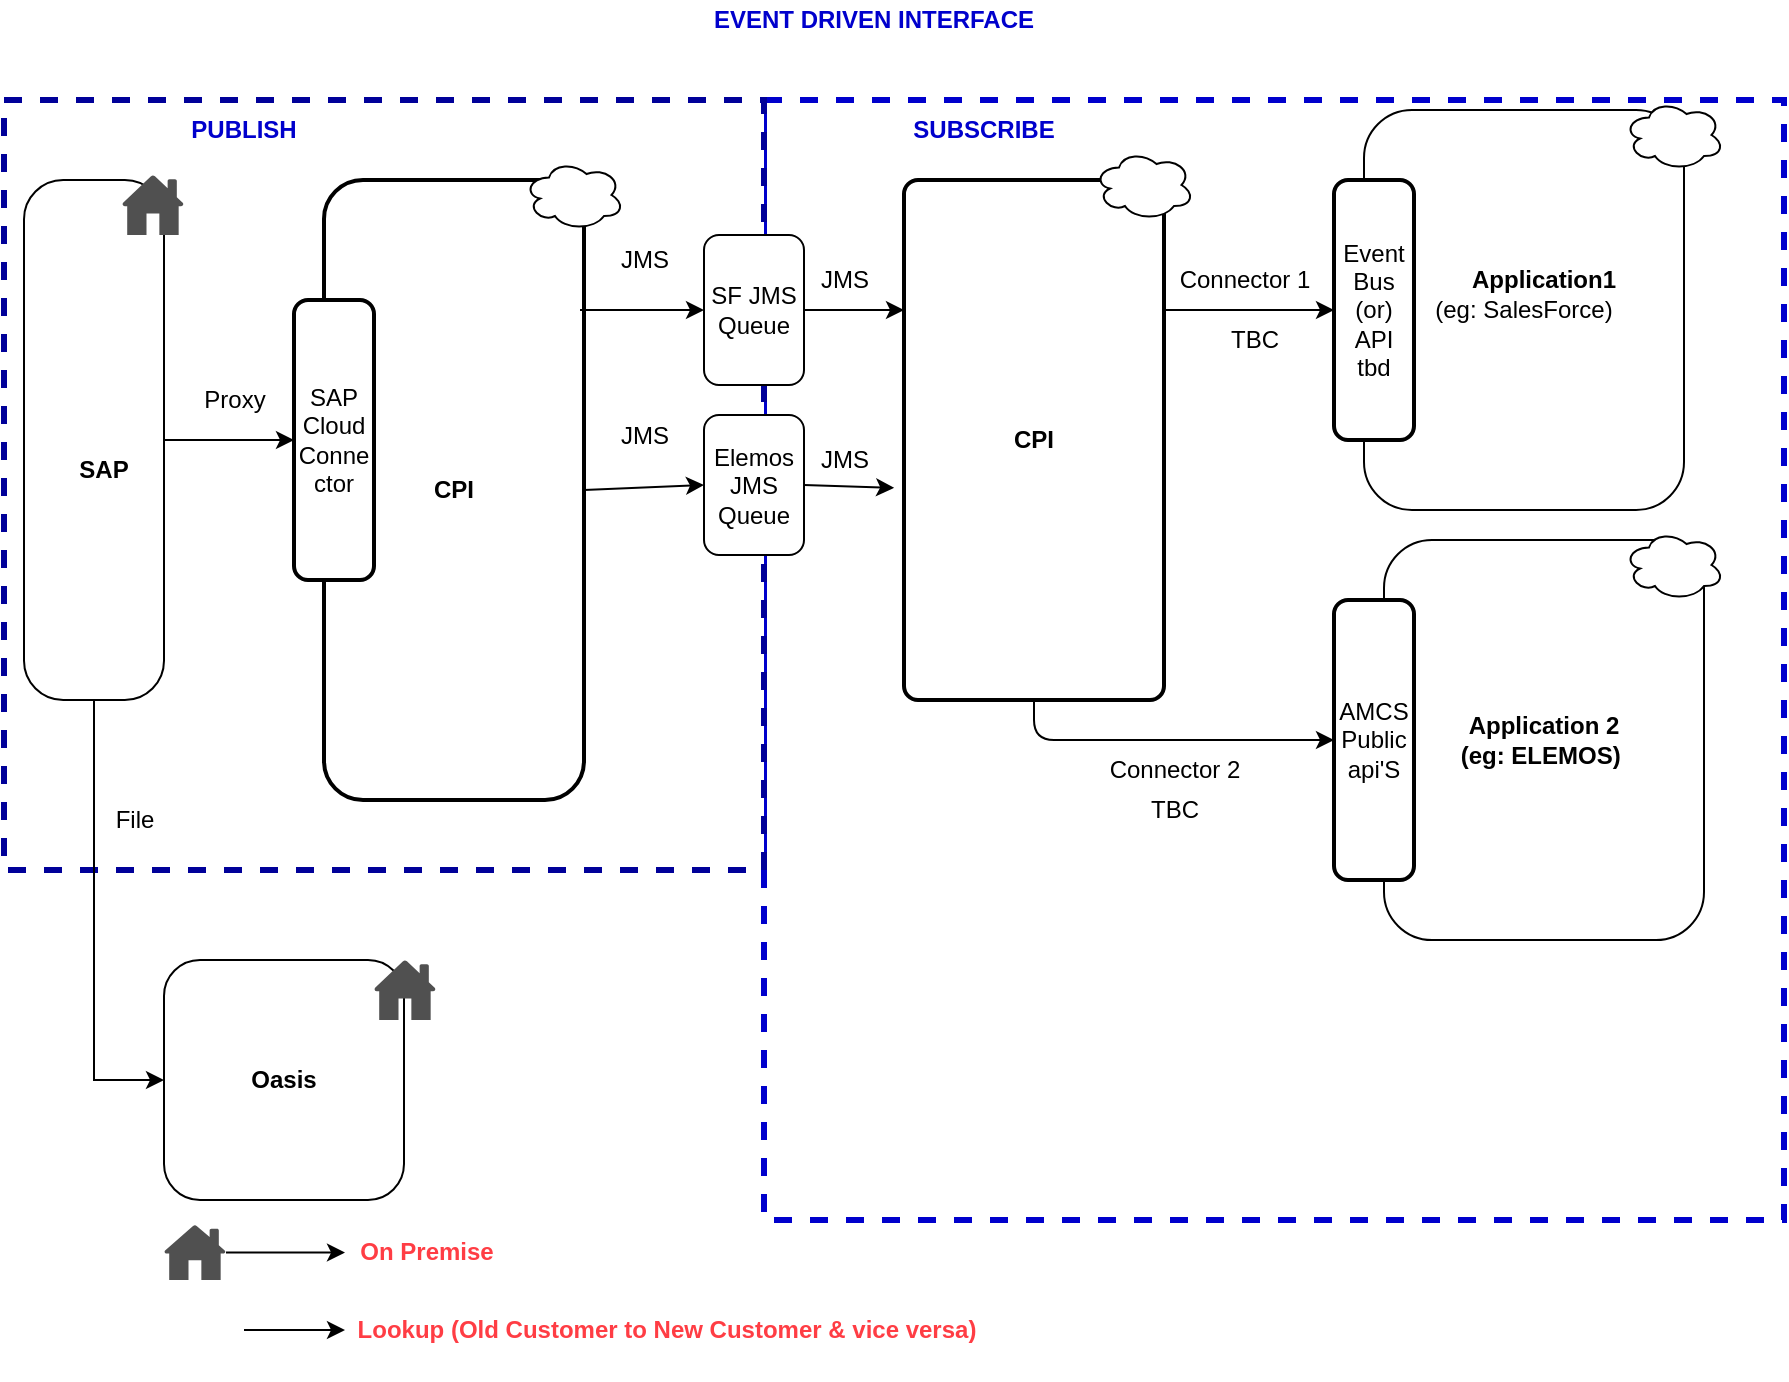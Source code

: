 <mxfile version="13.9.2" type="github">
  <diagram id="3beBZVSBlBhmqdihTZP1" name="Page-1">
    <mxGraphModel dx="2062" dy="705" grid="1" gridSize="10" guides="1" tooltips="1" connect="1" arrows="1" fold="1" page="1" pageScale="1" pageWidth="1100" pageHeight="850" math="0" shadow="0">
      <root>
        <mxCell id="0" />
        <mxCell id="1" parent="0" />
        <mxCell id="uPFkqqqm6VpQ1Sv5LJzm-1" value="" style="group" parent="1" vertex="1" connectable="0">
          <mxGeometry x="120" y="100" width="890" height="560" as="geometry" />
        </mxCell>
        <mxCell id="Vqod0EoV_r2I-PZZQ01A-7" value="" style="rounded=0;whiteSpace=wrap;html=1;dashed=1;strokeColor=#0000CC;strokeWidth=3;" parent="uPFkqqqm6VpQ1Sv5LJzm-1" vertex="1">
          <mxGeometry x="380" width="510" height="560" as="geometry" />
        </mxCell>
        <mxCell id="Vqod0EoV_r2I-PZZQ01A-3" value="" style="rounded=0;whiteSpace=wrap;html=1;dashed=1;strokeWidth=3;strokeColor=#000099;" parent="uPFkqqqm6VpQ1Sv5LJzm-1" vertex="1">
          <mxGeometry width="380" height="385" as="geometry" />
        </mxCell>
        <mxCell id="2EftRhcmE9VoELaN0KJN-4" value="" style="edgeStyle=orthogonalEdgeStyle;rounded=0;orthogonalLoop=1;jettySize=auto;html=1;entryX=0;entryY=0.5;entryDx=0;entryDy=0;" parent="uPFkqqqm6VpQ1Sv5LJzm-1" source="cQQMWOdF984l5gsL9wYo-2" target="2EftRhcmE9VoELaN0KJN-2" edge="1">
          <mxGeometry relative="1" as="geometry">
            <mxPoint x="160" y="170" as="targetPoint" />
          </mxGeometry>
        </mxCell>
        <object label="" id="cQQMWOdF984l5gsL9wYo-2">
          <mxCell style="whiteSpace=wrap;html=1;arcSize=28;rounded=1;rotation=-180;" parent="uPFkqqqm6VpQ1Sv5LJzm-1" vertex="1">
            <mxGeometry x="10" y="40" width="70" height="260" as="geometry" />
          </mxCell>
        </object>
        <mxCell id="cQQMWOdF984l5gsL9wYo-5" value="&lt;b&gt;SAP&lt;/b&gt;" style="text;html=1;strokeColor=none;fillColor=none;align=center;verticalAlign=middle;whiteSpace=wrap;rotation=0;rounded=1;" parent="uPFkqqqm6VpQ1Sv5LJzm-1" vertex="1">
          <mxGeometry x="25" y="170" width="50" height="30" as="geometry" />
        </mxCell>
        <mxCell id="cQQMWOdF984l5gsL9wYo-9" value="&lt;b&gt;Application 2&lt;br&gt;(eg: ELEMOS)&amp;nbsp;&lt;/b&gt;" style="whiteSpace=wrap;html=1;rounded=1;" parent="uPFkqqqm6VpQ1Sv5LJzm-1" vertex="1">
          <mxGeometry x="690" y="220" width="160" height="200" as="geometry" />
        </mxCell>
        <mxCell id="cQQMWOdF984l5gsL9wYo-10" value="(eg: SalesForce)" style="whiteSpace=wrap;html=1;rounded=1;" parent="uPFkqqqm6VpQ1Sv5LJzm-1" vertex="1">
          <mxGeometry x="680" y="5" width="160" height="200" as="geometry" />
        </mxCell>
        <mxCell id="cQQMWOdF984l5gsL9wYo-12" value="&lt;b&gt;Application1&lt;/b&gt;" style="text;html=1;strokeColor=none;fillColor=none;align=center;verticalAlign=middle;whiteSpace=wrap;rounded=1;" parent="uPFkqqqm6VpQ1Sv5LJzm-1" vertex="1">
          <mxGeometry x="750" y="80" width="40" height="20" as="geometry" />
        </mxCell>
        <mxCell id="cQQMWOdF984l5gsL9wYo-14" value="&lt;b&gt;CPI&lt;/b&gt;" style="whiteSpace=wrap;html=1;absoluteArcSize=1;arcSize=39;strokeWidth=2;rounded=1;" parent="uPFkqqqm6VpQ1Sv5LJzm-1" vertex="1">
          <mxGeometry x="160" y="40" width="130" height="310" as="geometry" />
        </mxCell>
        <mxCell id="cQQMWOdF984l5gsL9wYo-20" value="SF JMS Queue" style="whiteSpace=wrap;html=1;rounded=1;" parent="uPFkqqqm6VpQ1Sv5LJzm-1" vertex="1">
          <mxGeometry x="350" y="67.5" width="50" height="75" as="geometry" />
        </mxCell>
        <mxCell id="1wfJWIZzBQJtpAAzH079-30" value="Event Bus (or) API&lt;br&gt;tbd" style="rounded=1;whiteSpace=wrap;html=1;absoluteArcSize=1;arcSize=14;strokeWidth=2;" parent="uPFkqqqm6VpQ1Sv5LJzm-1" vertex="1">
          <mxGeometry x="665" y="40" width="40" height="130" as="geometry" />
        </mxCell>
        <mxCell id="1wfJWIZzBQJtpAAzH079-35" style="edgeStyle=orthogonalEdgeStyle;rounded=1;orthogonalLoop=1;jettySize=auto;html=1;exitX=1;exitY=0.25;exitDx=0;exitDy=0;entryX=0;entryY=0.5;entryDx=0;entryDy=0;" parent="uPFkqqqm6VpQ1Sv5LJzm-1" source="1wfJWIZzBQJtpAAzH079-31" target="1wfJWIZzBQJtpAAzH079-30" edge="1">
          <mxGeometry relative="1" as="geometry" />
        </mxCell>
        <mxCell id="BBQ4ANnbawWz5MgYE2eR-13" style="edgeStyle=orthogonalEdgeStyle;rounded=0;orthogonalLoop=1;jettySize=auto;html=1;exitX=0.5;exitY=0;exitDx=0;exitDy=0;" parent="uPFkqqqm6VpQ1Sv5LJzm-1" source="cQQMWOdF984l5gsL9wYo-2" edge="1">
          <mxGeometry relative="1" as="geometry">
            <Array as="points">
              <mxPoint x="45" y="490" />
            </Array>
            <mxPoint x="80" y="490" as="targetPoint" />
          </mxGeometry>
        </mxCell>
        <mxCell id="1wfJWIZzBQJtpAAzH079-31" value="&lt;b&gt;CPI&lt;/b&gt;" style="rounded=1;whiteSpace=wrap;html=1;absoluteArcSize=1;arcSize=14;strokeWidth=2;" parent="uPFkqqqm6VpQ1Sv5LJzm-1" vertex="1">
          <mxGeometry x="450" y="40" width="130" height="260" as="geometry" />
        </mxCell>
        <mxCell id="1wfJWIZzBQJtpAAzH079-45" style="edgeStyle=orthogonalEdgeStyle;rounded=1;orthogonalLoop=1;jettySize=auto;html=1;exitX=1;exitY=0.5;exitDx=0;exitDy=0;entryX=0;entryY=0.25;entryDx=0;entryDy=0;" parent="uPFkqqqm6VpQ1Sv5LJzm-1" source="cQQMWOdF984l5gsL9wYo-20" target="1wfJWIZzBQJtpAAzH079-31" edge="1">
          <mxGeometry relative="1" as="geometry" />
        </mxCell>
        <mxCell id="1wfJWIZzBQJtpAAzH079-43" value="AMCS Public api&#39;S" style="rounded=1;whiteSpace=wrap;html=1;absoluteArcSize=1;arcSize=14;strokeWidth=2;" parent="uPFkqqqm6VpQ1Sv5LJzm-1" vertex="1">
          <mxGeometry x="665" y="250" width="40" height="140" as="geometry" />
        </mxCell>
        <mxCell id="1wfJWIZzBQJtpAAzH079-36" style="edgeStyle=orthogonalEdgeStyle;rounded=1;orthogonalLoop=1;jettySize=auto;html=1;exitX=0.5;exitY=1;exitDx=0;exitDy=0;entryX=0;entryY=0.5;entryDx=0;entryDy=0;" parent="uPFkqqqm6VpQ1Sv5LJzm-1" source="1wfJWIZzBQJtpAAzH079-31" target="1wfJWIZzBQJtpAAzH079-43" edge="1">
          <mxGeometry relative="1" as="geometry" />
        </mxCell>
        <mxCell id="1wfJWIZzBQJtpAAzH079-46" value="Connector 1" style="text;html=1;align=center;verticalAlign=middle;resizable=0;points=[];autosize=1;" parent="uPFkqqqm6VpQ1Sv5LJzm-1" vertex="1">
          <mxGeometry x="580" y="80" width="80" height="20" as="geometry" />
        </mxCell>
        <mxCell id="1wfJWIZzBQJtpAAzH079-47" value="Connector 2" style="text;html=1;align=center;verticalAlign=middle;resizable=0;points=[];autosize=1;" parent="uPFkqqqm6VpQ1Sv5LJzm-1" vertex="1">
          <mxGeometry x="545" y="325" width="80" height="20" as="geometry" />
        </mxCell>
        <mxCell id="1wfJWIZzBQJtpAAzH079-49" value="Proxy" style="text;html=1;align=center;verticalAlign=middle;resizable=0;points=[];autosize=1;" parent="uPFkqqqm6VpQ1Sv5LJzm-1" vertex="1">
          <mxGeometry x="90" y="140" width="50" height="20" as="geometry" />
        </mxCell>
        <mxCell id="1wfJWIZzBQJtpAAzH079-52" value="JMS" style="text;html=1;align=center;verticalAlign=middle;resizable=0;points=[];autosize=1;" parent="uPFkqqqm6VpQ1Sv5LJzm-1" vertex="1">
          <mxGeometry x="400" y="80" width="40" height="20" as="geometry" />
        </mxCell>
        <mxCell id="Vqod0EoV_r2I-PZZQ01A-4" value="PUBLISH" style="text;html=1;strokeColor=none;fillColor=none;align=center;verticalAlign=middle;whiteSpace=wrap;rounded=0;dashed=1;fontColor=#0000CC;fontStyle=1" parent="uPFkqqqm6VpQ1Sv5LJzm-1" vertex="1">
          <mxGeometry x="100" y="5" width="40" height="20" as="geometry" />
        </mxCell>
        <mxCell id="Vqod0EoV_r2I-PZZQ01A-8" value="SUBSCRIBE" style="text;html=1;strokeColor=none;fillColor=none;align=center;verticalAlign=middle;whiteSpace=wrap;rounded=0;dashed=1;fontColor=#0000CC;fontStyle=1" parent="uPFkqqqm6VpQ1Sv5LJzm-1" vertex="1">
          <mxGeometry x="470" y="5" width="40" height="20" as="geometry" />
        </mxCell>
        <mxCell id="X__tJxEk-Le90g0lmYf4-1" value="TBC" style="text;html=1;align=center;verticalAlign=middle;resizable=0;points=[];autosize=1;" parent="uPFkqqqm6VpQ1Sv5LJzm-1" vertex="1">
          <mxGeometry x="605" y="110" width="40" height="20" as="geometry" />
        </mxCell>
        <mxCell id="X__tJxEk-Le90g0lmYf4-2" value="TBC" style="text;html=1;align=center;verticalAlign=middle;resizable=0;points=[];autosize=1;" parent="uPFkqqqm6VpQ1Sv5LJzm-1" vertex="1">
          <mxGeometry x="565" y="345" width="40" height="20" as="geometry" />
        </mxCell>
        <mxCell id="2EftRhcmE9VoELaN0KJN-2" value="SAP Cloud Conne ctor" style="rounded=1;whiteSpace=wrap;html=1;absoluteArcSize=1;arcSize=14;strokeWidth=2;" parent="uPFkqqqm6VpQ1Sv5LJzm-1" vertex="1">
          <mxGeometry x="145" y="100" width="40" height="140" as="geometry" />
        </mxCell>
        <mxCell id="2EftRhcmE9VoELaN0KJN-6" value="" style="endArrow=classic;html=1;exitX=1;exitY=0.5;exitDx=0;exitDy=0;entryX=0;entryY=0.5;entryDx=0;entryDy=0;" parent="uPFkqqqm6VpQ1Sv5LJzm-1" source="cQQMWOdF984l5gsL9wYo-14" target="2EftRhcmE9VoELaN0KJN-12" edge="1">
          <mxGeometry width="50" height="50" relative="1" as="geometry">
            <mxPoint x="280" y="270" as="sourcePoint" />
            <mxPoint x="349" y="235" as="targetPoint" />
            <Array as="points" />
          </mxGeometry>
        </mxCell>
        <mxCell id="2EftRhcmE9VoELaN0KJN-9" value="JMS" style="text;html=1;align=center;verticalAlign=middle;resizable=0;points=[];autosize=1;" parent="uPFkqqqm6VpQ1Sv5LJzm-1" vertex="1">
          <mxGeometry x="300" y="157.5" width="40" height="20" as="geometry" />
        </mxCell>
        <mxCell id="2EftRhcmE9VoELaN0KJN-10" value="" style="endArrow=classic;html=1;entryX=0;entryY=0.5;entryDx=0;entryDy=0;" parent="uPFkqqqm6VpQ1Sv5LJzm-1" target="cQQMWOdF984l5gsL9wYo-20" edge="1">
          <mxGeometry width="50" height="50" relative="1" as="geometry">
            <mxPoint x="288" y="105" as="sourcePoint" />
            <mxPoint x="300" y="130" as="targetPoint" />
          </mxGeometry>
        </mxCell>
        <mxCell id="2EftRhcmE9VoELaN0KJN-11" value="JMS" style="text;html=1;align=center;verticalAlign=middle;resizable=0;points=[];autosize=1;" parent="uPFkqqqm6VpQ1Sv5LJzm-1" vertex="1">
          <mxGeometry x="300" y="70" width="40" height="20" as="geometry" />
        </mxCell>
        <mxCell id="2EftRhcmE9VoELaN0KJN-12" value="Elemos JMS Queue" style="whiteSpace=wrap;html=1;rounded=1;" parent="uPFkqqqm6VpQ1Sv5LJzm-1" vertex="1">
          <mxGeometry x="350" y="157.5" width="50" height="70" as="geometry" />
        </mxCell>
        <mxCell id="2EftRhcmE9VoELaN0KJN-7" value="" style="endArrow=classic;html=1;exitX=1;exitY=0.5;exitDx=0;exitDy=0;entryX=-0.038;entryY=0.592;entryDx=0;entryDy=0;entryPerimeter=0;" parent="uPFkqqqm6VpQ1Sv5LJzm-1" source="2EftRhcmE9VoELaN0KJN-12" target="1wfJWIZzBQJtpAAzH079-31" edge="1">
          <mxGeometry width="50" height="50" relative="1" as="geometry">
            <mxPoint x="460" y="410" as="sourcePoint" />
            <mxPoint x="450" y="228" as="targetPoint" />
            <Array as="points" />
          </mxGeometry>
        </mxCell>
        <mxCell id="2EftRhcmE9VoELaN0KJN-13" value="JMS" style="text;html=1;align=center;verticalAlign=middle;resizable=0;points=[];autosize=1;" parent="uPFkqqqm6VpQ1Sv5LJzm-1" vertex="1">
          <mxGeometry x="400" y="170" width="40" height="20" as="geometry" />
        </mxCell>
        <mxCell id="BBQ4ANnbawWz5MgYE2eR-14" value="&lt;b&gt;Oasis&lt;/b&gt;" style="whiteSpace=wrap;html=1;rounded=1;" parent="uPFkqqqm6VpQ1Sv5LJzm-1" vertex="1">
          <mxGeometry x="80" y="430" width="120" height="120" as="geometry" />
        </mxCell>
        <mxCell id="jM1_k6R8yeGZ31N2dn4X-1" value="File" style="text;html=1;align=center;verticalAlign=middle;resizable=0;points=[];autosize=1;" parent="uPFkqqqm6VpQ1Sv5LJzm-1" vertex="1">
          <mxGeometry x="50" y="350" width="30" height="20" as="geometry" />
        </mxCell>
        <mxCell id="6IWp_fXefH59K1T0-kwr-1" value="" style="ellipse;shape=cloud;whiteSpace=wrap;html=1;" parent="uPFkqqqm6VpQ1Sv5LJzm-1" vertex="1">
          <mxGeometry x="260" y="30" width="50" height="35" as="geometry" />
        </mxCell>
        <mxCell id="6IWp_fXefH59K1T0-kwr-5" value="" style="ellipse;shape=cloud;whiteSpace=wrap;html=1;" parent="uPFkqqqm6VpQ1Sv5LJzm-1" vertex="1">
          <mxGeometry x="545" y="25" width="50" height="35" as="geometry" />
        </mxCell>
        <mxCell id="6IWp_fXefH59K1T0-kwr-4" value="" style="ellipse;shape=cloud;whiteSpace=wrap;html=1;" parent="uPFkqqqm6VpQ1Sv5LJzm-1" vertex="1">
          <mxGeometry x="810" width="50" height="35" as="geometry" />
        </mxCell>
        <mxCell id="6IWp_fXefH59K1T0-kwr-3" value="" style="ellipse;shape=cloud;whiteSpace=wrap;html=1;" parent="uPFkqqqm6VpQ1Sv5LJzm-1" vertex="1">
          <mxGeometry x="810" y="215" width="50" height="35" as="geometry" />
        </mxCell>
        <mxCell id="6IWp_fXefH59K1T0-kwr-9" value="" style="shape=image;html=1;verticalAlign=top;verticalLabelPosition=bottom;labelBackgroundColor=#ffffff;imageAspect=0;aspect=fixed;image=https://cdn0.iconfinder.com/data/icons/opensourceicons/32/lookup.png" parent="uPFkqqqm6VpQ1Sv5LJzm-1" vertex="1">
          <mxGeometry x="499" y="240" width="32" height="32" as="geometry" />
        </mxCell>
        <mxCell id="6IWp_fXefH59K1T0-kwr-10" value="" style="shape=image;html=1;verticalAlign=top;verticalLabelPosition=bottom;labelBackgroundColor=#ffffff;imageAspect=0;aspect=fixed;image=https://cdn0.iconfinder.com/data/icons/opensourceicons/32/lookup.png" parent="uPFkqqqm6VpQ1Sv5LJzm-1" vertex="1">
          <mxGeometry x="29" y="260" width="32" height="32" as="geometry" />
        </mxCell>
        <mxCell id="9di_vEf37xQIlPLAPZh2-5" value="" style="pointerEvents=1;shadow=0;dashed=0;html=1;strokeColor=none;fillColor=#505050;labelPosition=center;verticalLabelPosition=bottom;verticalAlign=top;outlineConnect=0;align=center;shape=mxgraph.office.concepts.home;" vertex="1" parent="uPFkqqqm6VpQ1Sv5LJzm-1">
          <mxGeometry x="185" y="430" width="31" height="30" as="geometry" />
        </mxCell>
        <mxCell id="uPFkqqqm6VpQ1Sv5LJzm-2" value="EVENT DRIVEN INTERFACE" style="text;html=1;strokeColor=none;fillColor=none;align=center;verticalAlign=middle;whiteSpace=wrap;rounded=0;dashed=1;fontColor=#0000CC;fontStyle=1" parent="1" vertex="1">
          <mxGeometry x="450" y="50" width="210" height="20" as="geometry" />
        </mxCell>
        <mxCell id="6IWp_fXefH59K1T0-kwr-6" style="edgeStyle=orthogonalEdgeStyle;rounded=0;orthogonalLoop=1;jettySize=auto;html=1;exitX=1;exitY=0.5;exitDx=0;exitDy=0;" parent="1" source="6IWp_fXefH59K1T0-kwr-7" target="6IWp_fXefH59K1T0-kwr-8" edge="1">
          <mxGeometry relative="1" as="geometry" />
        </mxCell>
        <mxCell id="6IWp_fXefH59K1T0-kwr-7" value="" style="shape=image;html=1;verticalAlign=top;verticalLabelPosition=bottom;labelBackgroundColor=#ffffff;imageAspect=0;aspect=fixed;image=https://cdn0.iconfinder.com/data/icons/opensourceicons/32/lookup.png" parent="1" vertex="1">
          <mxGeometry x="190" y="690" width="50" height="50" as="geometry" />
        </mxCell>
        <mxCell id="6IWp_fXefH59K1T0-kwr-8" value="&lt;b&gt;&lt;font color=&quot;#ff3d44&quot;&gt;Lookup (Old Customer to New Customer &amp;amp; vice versa)&lt;/font&gt;&lt;/b&gt;" style="text;html=1;align=center;verticalAlign=middle;resizable=0;points=[];autosize=1;" parent="1" vertex="1">
          <mxGeometry x="290.5" y="705" width="320" height="20" as="geometry" />
        </mxCell>
        <mxCell id="9di_vEf37xQIlPLAPZh2-1" style="edgeStyle=orthogonalEdgeStyle;rounded=0;orthogonalLoop=1;jettySize=auto;html=1;" edge="1" parent="1" source="9di_vEf37xQIlPLAPZh2-2" target="9di_vEf37xQIlPLAPZh2-3">
          <mxGeometry relative="1" as="geometry" />
        </mxCell>
        <mxCell id="9di_vEf37xQIlPLAPZh2-2" value="" style="pointerEvents=1;shadow=0;dashed=0;html=1;strokeColor=none;fillColor=#505050;labelPosition=center;verticalLabelPosition=bottom;verticalAlign=top;outlineConnect=0;align=center;shape=mxgraph.office.concepts.home;" vertex="1" parent="1">
          <mxGeometry x="200" y="662.5" width="31" height="27.5" as="geometry" />
        </mxCell>
        <mxCell id="9di_vEf37xQIlPLAPZh2-3" value="&lt;b&gt;&lt;font color=&quot;#ff3d44&quot;&gt;On Premise&lt;/font&gt;&lt;/b&gt;" style="text;html=1;align=center;verticalAlign=middle;resizable=0;points=[];autosize=1;" vertex="1" parent="1">
          <mxGeometry x="290.5" y="666.25" width="80" height="20" as="geometry" />
        </mxCell>
        <mxCell id="9di_vEf37xQIlPLAPZh2-4" value="" style="pointerEvents=1;shadow=0;dashed=0;html=1;strokeColor=none;fillColor=#505050;labelPosition=center;verticalLabelPosition=bottom;verticalAlign=top;outlineConnect=0;align=center;shape=mxgraph.office.concepts.home;" vertex="1" parent="1">
          <mxGeometry x="179" y="137.5" width="31" height="30" as="geometry" />
        </mxCell>
      </root>
    </mxGraphModel>
  </diagram>
</mxfile>
